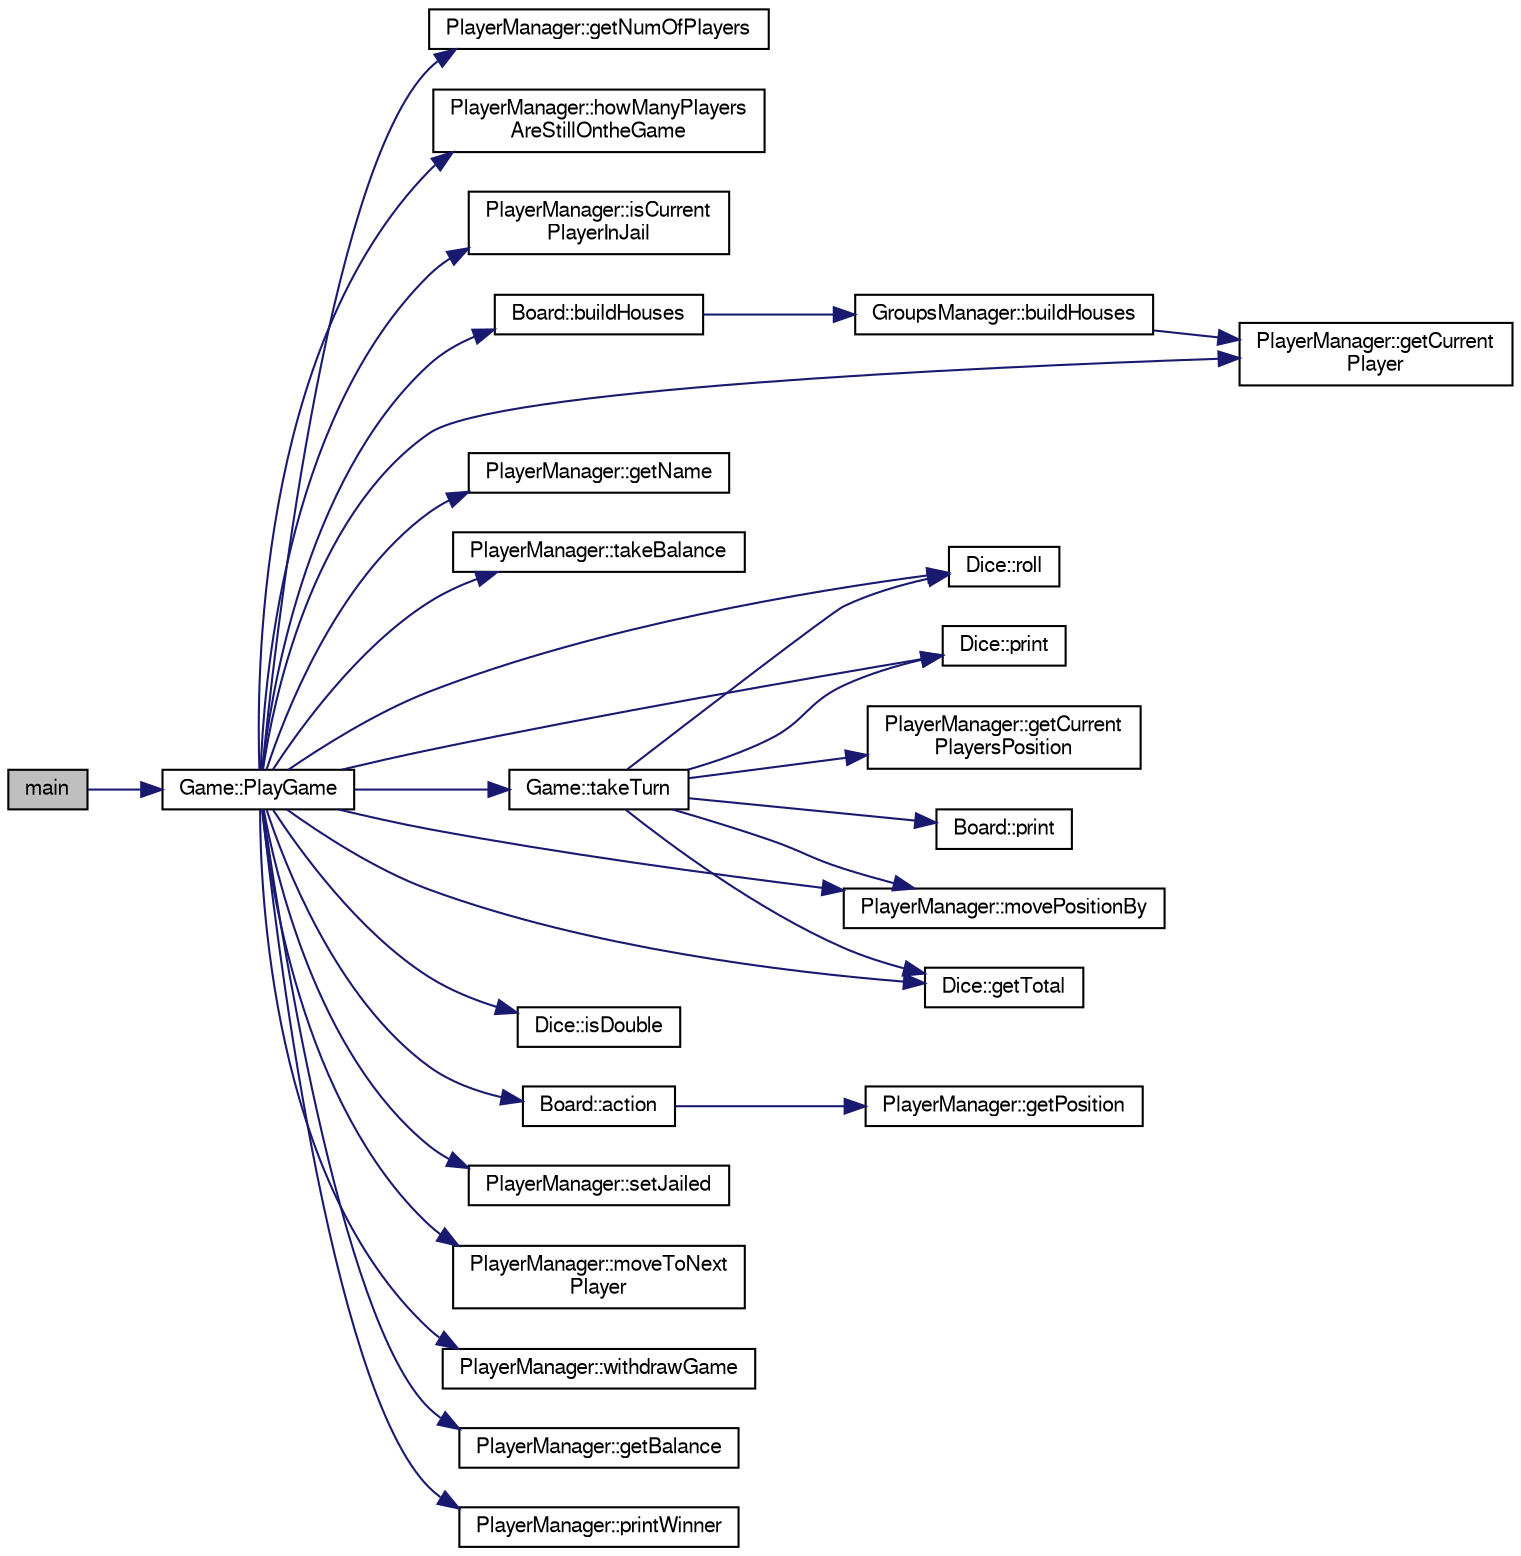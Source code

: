 digraph G
{
  edge [fontname="FreeSans",fontsize="10",labelfontname="FreeSans",labelfontsize="10"];
  node [fontname="FreeSans",fontsize="10",shape=record];
  rankdir="LR";
  Node1 [label="main",height=0.2,width=0.4,color="black", fillcolor="grey75", style="filled" fontcolor="black"];
  Node1 -> Node2 [color="midnightblue",fontsize="10",style="solid",fontname="FreeSans"];
  Node2 [label="Game::PlayGame",height=0.2,width=0.4,color="black", fillcolor="white", style="filled",URL="$class_game.html#ae181458a5592597876fe2e53603c97b3",tooltip="method that plays the game"];
  Node2 -> Node3 [color="midnightblue",fontsize="10",style="solid",fontname="FreeSans"];
  Node3 [label="PlayerManager::getNumOfPlayers",height=0.2,width=0.4,color="black", fillcolor="white", style="filled",URL="$class_player_manager.html#a7ca3684e9692e65458df3eda214ca464",tooltip="method that returns the number of Players"];
  Node2 -> Node4 [color="midnightblue",fontsize="10",style="solid",fontname="FreeSans"];
  Node4 [label="PlayerManager::howManyPlayers\lAreStillOntheGame",height=0.2,width=0.4,color="black", fillcolor="white", style="filled",URL="$class_player_manager.html#a5c137668ba1f361ca554e8f87ba2cd65",tooltip="method that returns number of players that are still on the game"];
  Node2 -> Node5 [color="midnightblue",fontsize="10",style="solid",fontname="FreeSans"];
  Node5 [label="PlayerManager::isCurrent\lPlayerInJail",height=0.2,width=0.4,color="black", fillcolor="white", style="filled",URL="$class_player_manager.html#a6231a269a8c2a1afea03b084ebd95701",tooltip="method tha returns true if current Player is in Jail"];
  Node2 -> Node6 [color="midnightblue",fontsize="10",style="solid",fontname="FreeSans"];
  Node6 [label="PlayerManager::getCurrent\lPlayer",height=0.2,width=0.4,color="black", fillcolor="white", style="filled",URL="$class_player_manager.html#ade663ed640fd13131a87beceb0bce17d",tooltip="method that returns the current player"];
  Node2 -> Node7 [color="midnightblue",fontsize="10",style="solid",fontname="FreeSans"];
  Node7 [label="PlayerManager::getName",height=0.2,width=0.4,color="black", fillcolor="white", style="filled",URL="$class_player_manager.html#a2604043abc318ee6c9a26529ed31fcce",tooltip="method that returns the name of the current Player"];
  Node2 -> Node8 [color="midnightblue",fontsize="10",style="solid",fontname="FreeSans"];
  Node8 [label="PlayerManager::takeBalance",height=0.2,width=0.4,color="black", fillcolor="white", style="filled",URL="$class_player_manager.html#acd9bbb63c6003cbfd4ef914752f3e17f",tooltip="takes an amount of money from the balance of the Player"];
  Node2 -> Node9 [color="midnightblue",fontsize="10",style="solid",fontname="FreeSans"];
  Node9 [label="Dice::roll",height=0.2,width=0.4,color="black", fillcolor="white", style="filled",URL="$class_dice.html#aaf8ada76382b5d7273617acb39a950cf",tooltip="roll the dices"];
  Node2 -> Node10 [color="midnightblue",fontsize="10",style="solid",fontname="FreeSans"];
  Node10 [label="Dice::print",height=0.2,width=0.4,color="black", fillcolor="white", style="filled",URL="$class_dice.html#acbc57f0818d9cf6c6aabe3abd6fc3c8b",tooltip="method that prints the values of the dices"];
  Node2 -> Node11 [color="midnightblue",fontsize="10",style="solid",fontname="FreeSans"];
  Node11 [label="Dice::isDouble",height=0.2,width=0.4,color="black", fillcolor="white", style="filled",URL="$class_dice.html#a80a12e08344ffb34af8b9f95bf973be2",tooltip="returns true is the dices have the same number, otherwise false"];
  Node2 -> Node12 [color="midnightblue",fontsize="10",style="solid",fontname="FreeSans"];
  Node12 [label="PlayerManager::movePositionBy",height=0.2,width=0.4,color="black", fillcolor="white", style="filled",URL="$class_player_manager.html#acd5c7077ad8eadaf3e38e64c956a27e9",tooltip="method that moves the current player to a new position"];
  Node2 -> Node13 [color="midnightblue",fontsize="10",style="solid",fontname="FreeSans"];
  Node13 [label="Dice::getTotal",height=0.2,width=0.4,color="black", fillcolor="white", style="filled",URL="$class_dice.html#a173409dc205e4661e2bcb3c927f1f5fd",tooltip="method that returns the total sum of the values of the dices"];
  Node2 -> Node14 [color="midnightblue",fontsize="10",style="solid",fontname="FreeSans"];
  Node14 [label="Board::action",height=0.2,width=0.4,color="black", fillcolor="white", style="filled",URL="$class_board.html#ad862bb6b139a52715a10d84adab7c6cb",tooltip="method that perfoms an action"];
  Node14 -> Node15 [color="midnightblue",fontsize="10",style="solid",fontname="FreeSans"];
  Node15 [label="PlayerManager::getPosition",height=0.2,width=0.4,color="black", fillcolor="white", style="filled",URL="$class_player_manager.html#a4e405cdb6dd7efa2e8b877f19cf2de3e",tooltip="method that returns the current position of the current Player"];
  Node2 -> Node16 [color="midnightblue",fontsize="10",style="solid",fontname="FreeSans"];
  Node16 [label="PlayerManager::setJailed",height=0.2,width=0.4,color="black", fillcolor="white", style="filled",URL="$class_player_manager.html#a3909ff71baa75008995a90f5ce7f22c6",tooltip="method that sends the current player to jail"];
  Node2 -> Node17 [color="midnightblue",fontsize="10",style="solid",fontname="FreeSans"];
  Node17 [label="Game::takeTurn",height=0.2,width=0.4,color="black", fillcolor="white", style="filled",URL="$class_game.html#a909eba8338d9aed7c03b5016a4345cd9",tooltip="method that takes a turn"];
  Node17 -> Node9 [color="midnightblue",fontsize="10",style="solid",fontname="FreeSans"];
  Node17 -> Node10 [color="midnightblue",fontsize="10",style="solid",fontname="FreeSans"];
  Node17 -> Node12 [color="midnightblue",fontsize="10",style="solid",fontname="FreeSans"];
  Node17 -> Node13 [color="midnightblue",fontsize="10",style="solid",fontname="FreeSans"];
  Node17 -> Node18 [color="midnightblue",fontsize="10",style="solid",fontname="FreeSans"];
  Node18 [label="Board::print",height=0.2,width=0.4,color="black", fillcolor="white", style="filled",URL="$class_board.html#a44c7bca1c10c053898c048dc4c13f0d5",tooltip="method that prints the board"];
  Node17 -> Node19 [color="midnightblue",fontsize="10",style="solid",fontname="FreeSans"];
  Node19 [label="PlayerManager::getCurrent\lPlayersPosition",height=0.2,width=0.4,color="black", fillcolor="white", style="filled",URL="$class_player_manager.html#a346fd599e1052e6796ec35adca5d0876",tooltip="method that returns the position on the board of the current player"];
  Node2 -> Node20 [color="midnightblue",fontsize="10",style="solid",fontname="FreeSans"];
  Node20 [label="PlayerManager::moveToNext\lPlayer",height=0.2,width=0.4,color="black", fillcolor="white", style="filled",URL="$class_player_manager.html#abe5ed99598803e402c858aad2ea0d1db",tooltip="method that changes the current player to the next player"];
  Node2 -> Node21 [color="midnightblue",fontsize="10",style="solid",fontname="FreeSans"];
  Node21 [label="PlayerManager::withdrawGame",height=0.2,width=0.4,color="black", fillcolor="white", style="filled",URL="$class_player_manager.html#a2662d0fde18eaa035413f9131fcdfbb1",tooltip="method that the current player quits the game"];
  Node2 -> Node22 [color="midnightblue",fontsize="10",style="solid",fontname="FreeSans"];
  Node22 [label="PlayerManager::getBalance",height=0.2,width=0.4,color="black", fillcolor="white", style="filled",URL="$class_player_manager.html#aff93cc9c3d15cf82b80ff5b7ecf71f56",tooltip="method that returns the Balance of the Player"];
  Node2 -> Node23 [color="midnightblue",fontsize="10",style="solid",fontname="FreeSans"];
  Node23 [label="Board::buildHouses",height=0.2,width=0.4,color="black", fillcolor="white", style="filled",URL="$class_board.html#a03eedac4fa09df2fbba03b06d0b8b59e",tooltip="method that allows the current Player to buy houses"];
  Node23 -> Node24 [color="midnightblue",fontsize="10",style="solid",fontname="FreeSans"];
  Node24 [label="GroupsManager::buildHouses",height=0.2,width=0.4,color="black", fillcolor="white", style="filled",URL="$class_groups_manager.html#a9c162920f3db26b14ac67b1e40ad6f24",tooltip="method that builds houses to a group of properties"];
  Node24 -> Node6 [color="midnightblue",fontsize="10",style="solid",fontname="FreeSans"];
  Node2 -> Node25 [color="midnightblue",fontsize="10",style="solid",fontname="FreeSans"];
  Node25 [label="PlayerManager::printWinner",height=0.2,width=0.4,color="black", fillcolor="white", style="filled",URL="$class_player_manager.html#a0e7945787c62cc7d0b3b3ce4ffc21eba",tooltip="method that prints all players that are still on the game starting with the person that owns mos..."];
}
